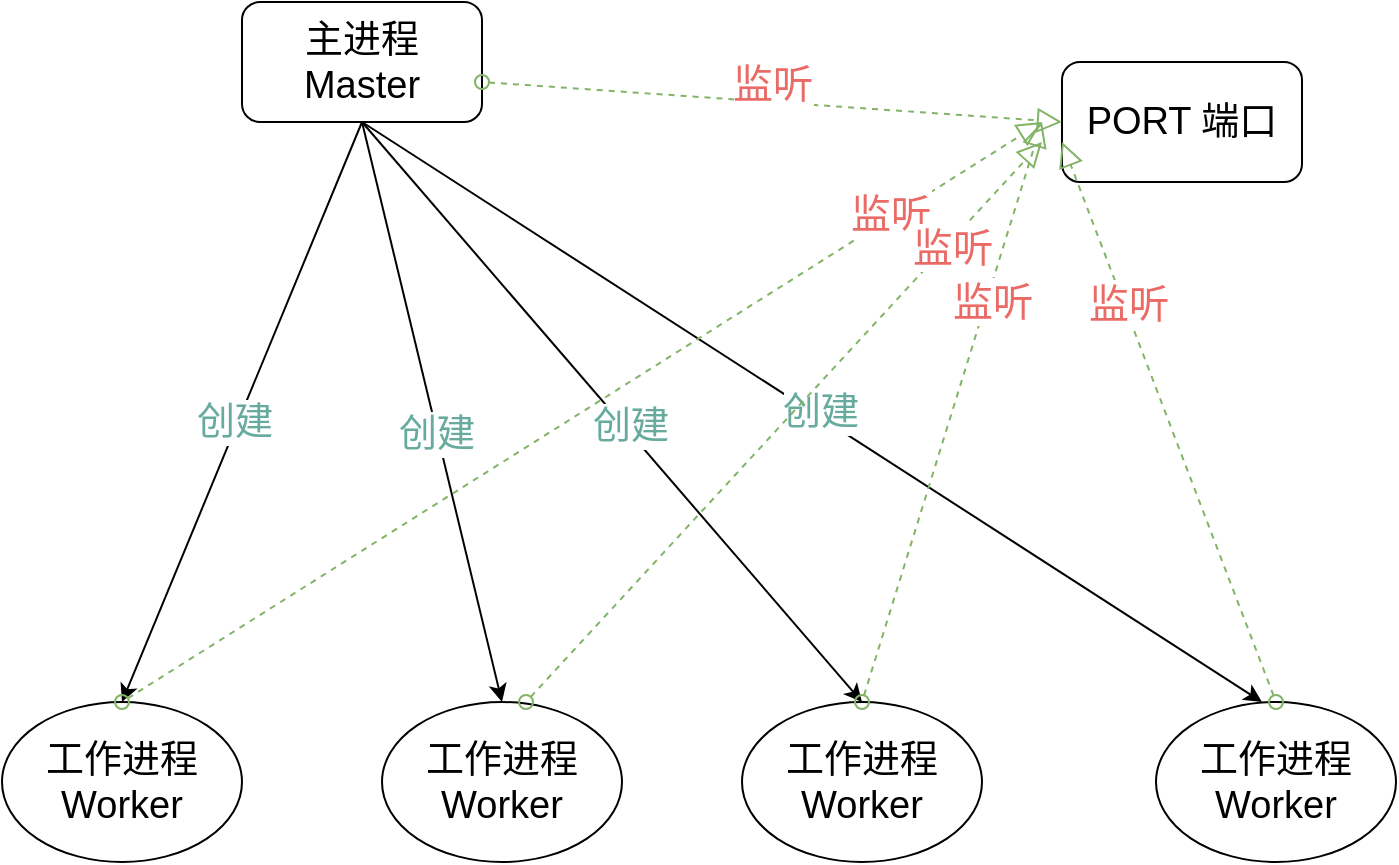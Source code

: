 <mxfile version="12.2.4" pages="1"><diagram id="1jE4igf8XZGv0fnirpAg" name="Page-1"><mxGraphModel dx="1813" dy="617" grid="1" gridSize="10" guides="1" tooltips="1" connect="1" arrows="1" fold="1" page="1" pageScale="1" pageWidth="827" pageHeight="1169" math="0" shadow="0"><root><mxCell id="0"/><mxCell id="1" parent="0"/><mxCell id="2" value="主进程 Master" style="rounded=1;whiteSpace=wrap;html=1;fontSize=19;" parent="1" vertex="1"><mxGeometry x="80" y="120" width="120" height="60" as="geometry"/></mxCell><mxCell id="3" value="工作进程Worker" style="ellipse;whiteSpace=wrap;html=1;fontSize=19;" parent="1" vertex="1"><mxGeometry x="-40" y="470" width="120" height="80" as="geometry"/></mxCell><mxCell id="4" value="&lt;span style=&quot;font-size: 19px ; white-space: normal&quot;&gt;工作进程Worker&lt;/span&gt;" style="ellipse;whiteSpace=wrap;html=1;" parent="1" vertex="1"><mxGeometry x="150" y="470" width="120" height="80" as="geometry"/></mxCell><mxCell id="5" value="&lt;span style=&quot;font-size: 19px ; white-space: normal&quot;&gt;工作进程Worker&lt;/span&gt;" style="ellipse;whiteSpace=wrap;html=1;" parent="1" vertex="1"><mxGeometry x="330" y="470" width="120" height="80" as="geometry"/></mxCell><mxCell id="6" value="&lt;span style=&quot;font-size: 19px ; white-space: normal&quot;&gt;工作进程Worker&lt;/span&gt;" style="ellipse;whiteSpace=wrap;html=1;" parent="1" vertex="1"><mxGeometry x="537" y="470" width="120" height="80" as="geometry"/></mxCell><mxCell id="7" value="" style="endArrow=classic;html=1;exitX=0.5;exitY=1;exitDx=0;exitDy=0;entryX=0.5;entryY=0;entryDx=0;entryDy=0;" parent="1" source="2" target="3" edge="1"><mxGeometry width="50" height="50" relative="1" as="geometry"><mxPoint x="100" y="400" as="sourcePoint"/><mxPoint x="150" y="350" as="targetPoint"/></mxGeometry></mxCell><mxCell id="8" value="创建" style="text;html=1;resizable=0;points=[];align=center;verticalAlign=middle;labelBackgroundColor=#ffffff;fontSize=19;fontColor=#67AB9F;" parent="7" vertex="1" connectable="0"><mxGeometry x="0.035" y="-2" relative="1" as="geometry"><mxPoint as="offset"/></mxGeometry></mxCell><mxCell id="9" value="" style="endArrow=classic;html=1;entryX=0.5;entryY=0;entryDx=0;entryDy=0;" parent="1" target="4" edge="1"><mxGeometry width="50" height="50" relative="1" as="geometry"><mxPoint x="140" y="180" as="sourcePoint"/><mxPoint x="90" y="490" as="targetPoint"/></mxGeometry></mxCell><mxCell id="10" value="&lt;span style=&quot;color: rgb(103 , 171 , 159) ; font-size: 19px&quot;&gt;创建&lt;/span&gt;" style="text;html=1;resizable=0;points=[];align=center;verticalAlign=middle;labelBackgroundColor=#ffffff;" parent="9" vertex="1" connectable="0"><mxGeometry x="0.08" y="-1" relative="1" as="geometry"><mxPoint y="-1" as="offset"/></mxGeometry></mxCell><mxCell id="11" value="" style="endArrow=classic;html=1;exitX=0.5;exitY=1;exitDx=0;exitDy=0;entryX=0.5;entryY=0;entryDx=0;entryDy=0;" parent="1" source="2" edge="1"><mxGeometry width="50" height="50" relative="1" as="geometry"><mxPoint x="850" y="260" as="sourcePoint"/><mxPoint x="590" y="470" as="targetPoint"/></mxGeometry></mxCell><mxCell id="12" value="&lt;span style=&quot;color: rgb(103 , 171 , 159) ; font-size: 19px&quot;&gt;创建&lt;/span&gt;" style="text;html=1;resizable=0;points=[];align=center;verticalAlign=middle;labelBackgroundColor=#ffffff;" parent="11" vertex="1" connectable="0"><mxGeometry x="0.013" y="2" relative="1" as="geometry"><mxPoint as="offset"/></mxGeometry></mxCell><mxCell id="13" value="" style="endArrow=classic;html=1;entryX=0.5;entryY=0;entryDx=0;entryDy=0;" parent="1" target="5" edge="1"><mxGeometry width="50" height="50" relative="1" as="geometry"><mxPoint x="140" y="180" as="sourcePoint"/><mxPoint x="-10" y="460" as="targetPoint"/></mxGeometry></mxCell><mxCell id="14" value="&lt;span style=&quot;color: rgb(103 , 171 , 159) ; font-size: 19px&quot;&gt;创建&lt;/span&gt;" style="text;html=1;resizable=0;points=[];align=center;verticalAlign=middle;labelBackgroundColor=#ffffff;" parent="13" vertex="1" connectable="0"><mxGeometry x="0.05" y="3" relative="1" as="geometry"><mxPoint y="1" as="offset"/></mxGeometry></mxCell><mxCell id="15" value="&lt;font style=&quot;font-size: 19px&quot;&gt;PORT 端口&lt;/font&gt;" style="rounded=1;whiteSpace=wrap;html=1;" parent="1" vertex="1"><mxGeometry x="490" y="150" width="120" height="60" as="geometry"/></mxCell><mxCell id="17" value="" style="startArrow=oval;startFill=0;startSize=7;endArrow=block;endFill=0;endSize=10;dashed=1;html=1;fillColor=#d5e8d4;strokeColor=#82b366;entryX=0;entryY=0.5;entryDx=0;entryDy=0;" parent="1" target="15" edge="1"><mxGeometry width="100" relative="1" as="geometry"><mxPoint x="200" y="160" as="sourcePoint"/><mxPoint x="300" y="160" as="targetPoint"/></mxGeometry></mxCell><mxCell id="18" value="监听" style="text;html=1;resizable=0;points=[];align=center;verticalAlign=middle;labelBackgroundColor=#ffffff;fontColor=#EA6B66;fontSize=20;" parent="17" vertex="1" connectable="0"><mxGeometry x="-0.019" y="-4" relative="1" as="geometry"><mxPoint x="2.5" y="-14" as="offset"/></mxGeometry></mxCell><mxCell id="19" value="" style="startArrow=oval;startFill=0;startSize=7;endArrow=block;endFill=0;endSize=10;dashed=1;html=1;fillColor=#d5e8d4;strokeColor=#82b366;" parent="1" edge="1"><mxGeometry width="100" relative="1" as="geometry"><mxPoint x="20" y="470" as="sourcePoint"/><mxPoint x="480" y="180" as="targetPoint"/></mxGeometry></mxCell><mxCell id="26" value="监听" style="text;html=1;resizable=0;points=[];align=center;verticalAlign=middle;labelBackgroundColor=#ffffff;fontSize=20;fontColor=#EA6B66;" parent="19" vertex="1" connectable="0"><mxGeometry x="0.677" y="3" relative="1" as="geometry"><mxPoint as="offset"/></mxGeometry></mxCell><mxCell id="21" value="" style="startArrow=oval;startFill=0;startSize=7;endArrow=block;endFill=0;endSize=10;dashed=1;html=1;fillColor=#d5e8d4;strokeColor=#82b366;" parent="1" edge="1"><mxGeometry width="100" relative="1" as="geometry"><mxPoint x="390" y="470" as="sourcePoint"/><mxPoint x="480" y="180" as="targetPoint"/></mxGeometry></mxCell><mxCell id="28" value="监听" style="text;html=1;resizable=0;points=[];align=center;verticalAlign=middle;labelBackgroundColor=#ffffff;fontSize=20;fontColor=#EA6B66;" parent="21" vertex="1" connectable="0"><mxGeometry x="0.389" y="-2" relative="1" as="geometry"><mxPoint as="offset"/></mxGeometry></mxCell><mxCell id="23" value="" style="startArrow=oval;startFill=0;startSize=7;endArrow=block;endFill=0;endSize=10;dashed=1;html=1;fillColor=#d5e8d4;strokeColor=#82b366;exitX=0.5;exitY=0;exitDx=0;exitDy=0;" parent="1" source="6" edge="1"><mxGeometry width="100" relative="1" as="geometry"><mxPoint x="200" y="170" as="sourcePoint"/><mxPoint x="490" y="190" as="targetPoint"/></mxGeometry></mxCell><mxCell id="29" value="监听" style="text;html=1;resizable=0;points=[];align=center;verticalAlign=middle;labelBackgroundColor=#ffffff;fontSize=20;fontColor=#EA6B66;" parent="23" vertex="1" connectable="0"><mxGeometry x="0.423" y="-2" relative="1" as="geometry"><mxPoint as="offset"/></mxGeometry></mxCell><mxCell id="25" value="" style="startArrow=oval;startFill=0;startSize=7;endArrow=block;endFill=0;endSize=10;dashed=1;html=1;fillColor=#d5e8d4;strokeColor=#82b366;exitX=0.6;exitY=0;exitDx=0;exitDy=0;exitPerimeter=0;" parent="1" source="4" edge="1"><mxGeometry width="100" relative="1" as="geometry"><mxPoint x="607" y="480" as="sourcePoint"/><mxPoint x="480" y="190" as="targetPoint"/></mxGeometry></mxCell><mxCell id="27" value="监听" style="text;html=1;resizable=0;points=[];align=center;verticalAlign=middle;labelBackgroundColor=#ffffff;fontSize=20;fontColor=#EA6B66;" parent="25" vertex="1" connectable="0"><mxGeometry x="0.639" y="-2" relative="1" as="geometry"><mxPoint as="offset"/></mxGeometry></mxCell></root></mxGraphModel></diagram></mxfile>